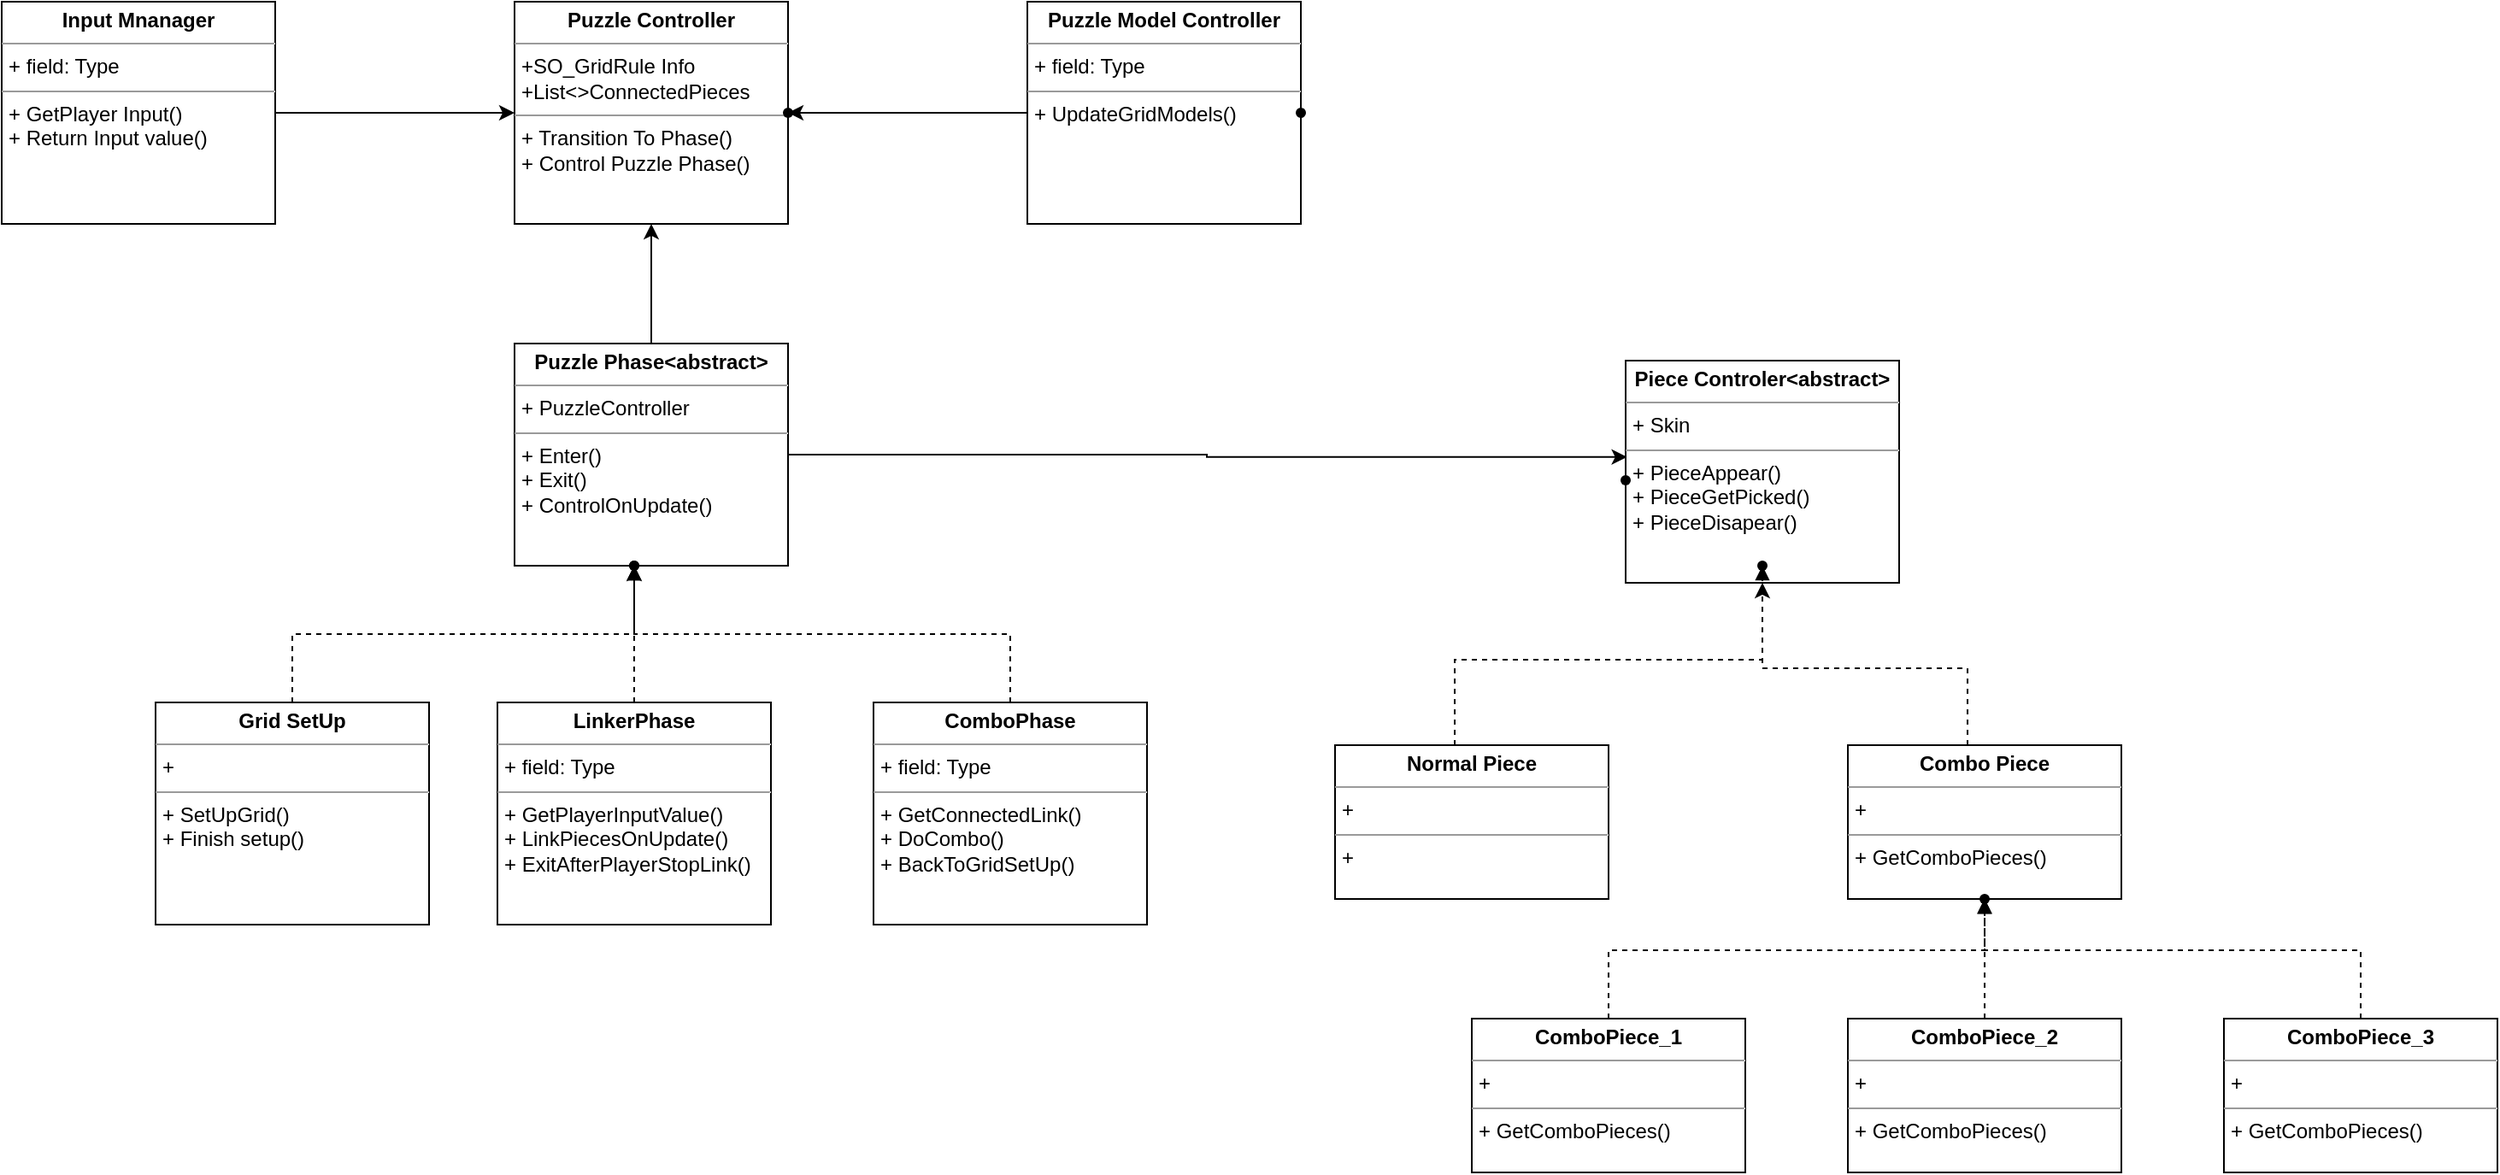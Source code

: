 <mxfile version="21.7.5" type="github">
  <diagram name="Page-1" id="B4IJdUnIMqvXH8T-eNkj">
    <mxGraphModel dx="1706" dy="1000" grid="1" gridSize="10" guides="1" tooltips="1" connect="1" arrows="1" fold="1" page="1" pageScale="1" pageWidth="850" pageHeight="1100" math="0" shadow="0">
      <root>
        <mxCell id="0" />
        <mxCell id="1" parent="0" />
        <mxCell id="3ivmY9kEyX9AKv_4hr1T-1" value="&lt;p style=&quot;margin:0px;margin-top:4px;text-align:center;&quot;&gt;&lt;b&gt;Puzzle Controller&lt;/b&gt;&lt;/p&gt;&lt;hr size=&quot;1&quot;&gt;&lt;p style=&quot;margin:0px;margin-left:4px;&quot;&gt;+SO_GridRule Info&lt;/p&gt;&lt;p style=&quot;margin:0px;margin-left:4px;&quot;&gt;+List&amp;lt;&amp;gt;ConnectedPieces&lt;/p&gt;&lt;hr size=&quot;1&quot;&gt;&lt;p style=&quot;margin:0px;margin-left:4px;&quot;&gt;+ Transition To Phase()&lt;/p&gt;&lt;p style=&quot;margin:0px;margin-left:4px;&quot;&gt;+ Control Puzzle Phase()&lt;/p&gt;&lt;p style=&quot;margin:0px;margin-left:4px;&quot;&gt;&lt;br&gt;&lt;/p&gt;&lt;p style=&quot;margin:0px;margin-left:4px;&quot;&gt;&lt;br&gt;&lt;/p&gt;" style="verticalAlign=top;align=left;overflow=fill;fontSize=12;fontFamily=Helvetica;html=1;whiteSpace=wrap;" parent="1" vertex="1">
          <mxGeometry x="340" y="310" width="160" height="130" as="geometry" />
        </mxCell>
        <mxCell id="3ivmY9kEyX9AKv_4hr1T-25" value="" style="edgeStyle=orthogonalEdgeStyle;rounded=0;orthogonalLoop=1;jettySize=auto;html=1;" parent="1" source="3ivmY9kEyX9AKv_4hr1T-2" target="3ivmY9kEyX9AKv_4hr1T-1" edge="1">
          <mxGeometry relative="1" as="geometry" />
        </mxCell>
        <mxCell id="55n_wJAy1jmkATEVbqRI-8" value="" style="edgeStyle=orthogonalEdgeStyle;rounded=0;orthogonalLoop=1;jettySize=auto;html=1;entryX=0.005;entryY=0.434;entryDx=0;entryDy=0;entryPerimeter=0;" edge="1" parent="1" source="3ivmY9kEyX9AKv_4hr1T-2" target="3ivmY9kEyX9AKv_4hr1T-12">
          <mxGeometry relative="1" as="geometry" />
        </mxCell>
        <mxCell id="3ivmY9kEyX9AKv_4hr1T-2" value="&lt;p style=&quot;margin:0px;margin-top:4px;text-align:center;&quot;&gt;&lt;b&gt;Puzzle Phase&amp;lt;abstract&amp;gt;&lt;/b&gt;&lt;/p&gt;&lt;hr size=&quot;1&quot;&gt;&lt;p style=&quot;margin:0px;margin-left:4px;&quot;&gt;+ PuzzleController&lt;/p&gt;&lt;hr size=&quot;1&quot;&gt;&lt;p style=&quot;margin:0px;margin-left:4px;&quot;&gt;+ Enter()&lt;/p&gt;&lt;p style=&quot;margin:0px;margin-left:4px;&quot;&gt;+ Exit()&lt;/p&gt;&lt;p style=&quot;margin:0px;margin-left:4px;&quot;&gt;+ ControlOnUpdate()&lt;/p&gt;&lt;p style=&quot;margin:0px;margin-left:4px;&quot;&gt;&lt;br&gt;&lt;/p&gt;&lt;p style=&quot;margin:0px;margin-left:4px;&quot;&gt;&lt;br&gt;&lt;/p&gt;" style="verticalAlign=top;align=left;overflow=fill;fontSize=12;fontFamily=Helvetica;html=1;whiteSpace=wrap;" parent="1" vertex="1">
          <mxGeometry x="340" y="510" width="160" height="130" as="geometry" />
        </mxCell>
        <mxCell id="3ivmY9kEyX9AKv_4hr1T-21" value="" style="edgeStyle=orthogonalEdgeStyle;rounded=0;orthogonalLoop=1;jettySize=auto;html=1;dashed=1;" parent="1" source="3ivmY9kEyX9AKv_4hr1T-3" target="3ivmY9kEyX9AKv_4hr1T-20" edge="1">
          <mxGeometry relative="1" as="geometry">
            <Array as="points">
              <mxPoint x="210" y="680" />
              <mxPoint x="410" y="680" />
            </Array>
          </mxGeometry>
        </mxCell>
        <mxCell id="3ivmY9kEyX9AKv_4hr1T-3" value="&lt;p style=&quot;margin:0px;margin-top:4px;text-align:center;&quot;&gt;&lt;b&gt;Grid SetUp&lt;/b&gt;&lt;/p&gt;&lt;hr size=&quot;1&quot;&gt;&lt;p style=&quot;margin:0px;margin-left:4px;&quot;&gt;+&amp;nbsp;&lt;/p&gt;&lt;hr size=&quot;1&quot;&gt;&lt;p style=&quot;margin:0px;margin-left:4px;&quot;&gt;+ SetUpGrid()&lt;/p&gt;&lt;p style=&quot;margin:0px;margin-left:4px;&quot;&gt;+ Finish setup()&lt;/p&gt;&lt;p style=&quot;margin:0px;margin-left:4px;&quot;&gt;&lt;br&gt;&lt;/p&gt;&lt;p style=&quot;margin:0px;margin-left:4px;&quot;&gt;&lt;br&gt;&lt;/p&gt;" style="verticalAlign=top;align=left;overflow=fill;fontSize=12;fontFamily=Helvetica;html=1;whiteSpace=wrap;" parent="1" vertex="1">
          <mxGeometry x="130" y="720" width="160" height="130" as="geometry" />
        </mxCell>
        <mxCell id="3ivmY9kEyX9AKv_4hr1T-36" value="" style="edgeStyle=orthogonalEdgeStyle;rounded=0;orthogonalLoop=1;jettySize=auto;html=1;entryX=0;entryY=0.5;entryDx=0;entryDy=0;" parent="1" source="3ivmY9kEyX9AKv_4hr1T-5" target="3ivmY9kEyX9AKv_4hr1T-1" edge="1">
          <mxGeometry relative="1" as="geometry">
            <mxPoint x="290" y="340" as="targetPoint" />
          </mxGeometry>
        </mxCell>
        <mxCell id="3ivmY9kEyX9AKv_4hr1T-5" value="&lt;p style=&quot;margin:0px;margin-top:4px;text-align:center;&quot;&gt;&lt;b&gt;Input Mnanager&lt;/b&gt;&lt;/p&gt;&lt;hr size=&quot;1&quot;&gt;&lt;p style=&quot;margin:0px;margin-left:4px;&quot;&gt;+ field: Type&lt;/p&gt;&lt;hr size=&quot;1&quot;&gt;&lt;p style=&quot;margin:0px;margin-left:4px;&quot;&gt;+ GetPlayer Input()&lt;/p&gt;&lt;p style=&quot;margin:0px;margin-left:4px;&quot;&gt;+ Return Input value()&lt;/p&gt;&lt;p style=&quot;margin:0px;margin-left:4px;&quot;&gt;&lt;br&gt;&lt;/p&gt;&lt;p style=&quot;margin:0px;margin-left:4px;&quot;&gt;&lt;br&gt;&lt;/p&gt;" style="verticalAlign=top;align=left;overflow=fill;fontSize=12;fontFamily=Helvetica;html=1;whiteSpace=wrap;" parent="1" vertex="1">
          <mxGeometry x="40" y="310" width="160" height="130" as="geometry" />
        </mxCell>
        <mxCell id="3ivmY9kEyX9AKv_4hr1T-22" value="" style="edgeStyle=orthogonalEdgeStyle;rounded=0;orthogonalLoop=1;jettySize=auto;html=1;endArrow=block;endFill=1;dashed=1;" parent="1" source="3ivmY9kEyX9AKv_4hr1T-8" target="3ivmY9kEyX9AKv_4hr1T-20" edge="1">
          <mxGeometry relative="1" as="geometry" />
        </mxCell>
        <mxCell id="3ivmY9kEyX9AKv_4hr1T-8" value="&lt;p style=&quot;margin:0px;margin-top:4px;text-align:center;&quot;&gt;&lt;b&gt;LinkerPhase&lt;/b&gt;&lt;/p&gt;&lt;hr size=&quot;1&quot;&gt;&lt;p style=&quot;margin:0px;margin-left:4px;&quot;&gt;+ field: Type&lt;/p&gt;&lt;hr size=&quot;1&quot;&gt;&lt;p style=&quot;margin:0px;margin-left:4px;&quot;&gt;+ GetPlayerInputValue()&lt;/p&gt;&lt;p style=&quot;margin:0px;margin-left:4px;&quot;&gt;+ LinkPiecesOnUpdate()&lt;/p&gt;&lt;p style=&quot;margin:0px;margin-left:4px;&quot;&gt;+ ExitAfterPlayerStopLink()&lt;/p&gt;&lt;p style=&quot;margin:0px;margin-left:4px;&quot;&gt;&lt;br&gt;&lt;/p&gt;&lt;p style=&quot;margin:0px;margin-left:4px;&quot;&gt;&lt;br&gt;&lt;/p&gt;" style="verticalAlign=top;align=left;overflow=fill;fontSize=12;fontFamily=Helvetica;html=1;whiteSpace=wrap;" parent="1" vertex="1">
          <mxGeometry x="330" y="720" width="160" height="130" as="geometry" />
        </mxCell>
        <mxCell id="3ivmY9kEyX9AKv_4hr1T-24" value="" style="edgeStyle=orthogonalEdgeStyle;rounded=0;orthogonalLoop=1;jettySize=auto;html=1;endArrow=block;endFill=1;dashed=1;" parent="1" source="3ivmY9kEyX9AKv_4hr1T-10" target="3ivmY9kEyX9AKv_4hr1T-23" edge="1">
          <mxGeometry relative="1" as="geometry">
            <Array as="points">
              <mxPoint x="630" y="680" />
              <mxPoint x="410" y="680" />
            </Array>
          </mxGeometry>
        </mxCell>
        <mxCell id="3ivmY9kEyX9AKv_4hr1T-10" value="&lt;p style=&quot;margin:0px;margin-top:4px;text-align:center;&quot;&gt;&lt;b&gt;ComboPhase&lt;/b&gt;&lt;/p&gt;&lt;hr size=&quot;1&quot;&gt;&lt;p style=&quot;margin:0px;margin-left:4px;&quot;&gt;+ field: Type&lt;/p&gt;&lt;hr size=&quot;1&quot;&gt;&lt;p style=&quot;margin:0px;margin-left:4px;&quot;&gt;+ GetConnectedLink()&lt;/p&gt;&lt;p style=&quot;margin:0px;margin-left:4px;&quot;&gt;+ DoCombo()&lt;/p&gt;&lt;p style=&quot;margin:0px;margin-left:4px;&quot;&gt;+ BackToGridSetUp()&lt;/p&gt;&lt;p style=&quot;margin:0px;margin-left:4px;&quot;&gt;&lt;br&gt;&lt;/p&gt;&lt;p style=&quot;margin:0px;margin-left:4px;&quot;&gt;&lt;br&gt;&lt;/p&gt;" style="verticalAlign=top;align=left;overflow=fill;fontSize=12;fontFamily=Helvetica;html=1;whiteSpace=wrap;" parent="1" vertex="1">
          <mxGeometry x="550" y="720" width="160" height="130" as="geometry" />
        </mxCell>
        <mxCell id="3ivmY9kEyX9AKv_4hr1T-12" value="&lt;p style=&quot;margin:0px;margin-top:4px;text-align:center;&quot;&gt;&lt;b&gt;Piece Controler&amp;lt;abstract&amp;gt;&lt;/b&gt;&lt;/p&gt;&lt;hr size=&quot;1&quot;&gt;&lt;p style=&quot;margin:0px;margin-left:4px;&quot;&gt;+ Skin&lt;/p&gt;&lt;hr size=&quot;1&quot;&gt;&lt;p style=&quot;margin:0px;margin-left:4px;&quot;&gt;+ PieceAppear()&lt;/p&gt;&lt;p style=&quot;margin:0px;margin-left:4px;&quot;&gt;+ PieceGetPicked()&lt;/p&gt;&lt;p style=&quot;margin:0px;margin-left:4px;&quot;&gt;+ PieceDisapear()&lt;/p&gt;&lt;p style=&quot;margin:0px;margin-left:4px;&quot;&gt;&lt;br&gt;&lt;/p&gt;&lt;p style=&quot;margin:0px;margin-left:4px;&quot;&gt;&lt;br&gt;&lt;/p&gt;" style="verticalAlign=top;align=left;overflow=fill;fontSize=12;fontFamily=Helvetica;html=1;whiteSpace=wrap;" parent="1" vertex="1">
          <mxGeometry x="990" y="520" width="160" height="130" as="geometry" />
        </mxCell>
        <mxCell id="3ivmY9kEyX9AKv_4hr1T-19" value="" style="edgeStyle=orthogonalEdgeStyle;rounded=0;orthogonalLoop=1;jettySize=auto;html=1;dashed=1;" parent="1" source="3ivmY9kEyX9AKv_4hr1T-13" target="3ivmY9kEyX9AKv_4hr1T-12" edge="1">
          <mxGeometry relative="1" as="geometry">
            <Array as="points">
              <mxPoint x="890" y="695" />
              <mxPoint x="1070" y="695" />
            </Array>
          </mxGeometry>
        </mxCell>
        <mxCell id="3ivmY9kEyX9AKv_4hr1T-13" value="&lt;p style=&quot;margin:0px;margin-top:4px;text-align:center;&quot;&gt;&lt;b&gt;Normal Piece&lt;/b&gt;&lt;/p&gt;&lt;hr size=&quot;1&quot;&gt;&lt;p style=&quot;margin:0px;margin-left:4px;&quot;&gt;+&amp;nbsp;&lt;/p&gt;&lt;hr size=&quot;1&quot;&gt;&lt;p style=&quot;margin:0px;margin-left:4px;&quot;&gt;+&lt;/p&gt;&lt;p style=&quot;margin:0px;margin-left:4px;&quot;&gt;&lt;br&gt;&lt;/p&gt;&lt;p style=&quot;margin:0px;margin-left:4px;&quot;&gt;&lt;br&gt;&lt;/p&gt;" style="verticalAlign=top;align=left;overflow=fill;fontSize=12;fontFamily=Helvetica;html=1;whiteSpace=wrap;" parent="1" vertex="1">
          <mxGeometry x="820" y="745" width="160" height="90" as="geometry" />
        </mxCell>
        <mxCell id="55n_wJAy1jmkATEVbqRI-6" value="" style="edgeStyle=orthogonalEdgeStyle;rounded=0;orthogonalLoop=1;jettySize=auto;html=1;dashed=1;endArrow=block;endFill=1;" edge="1" parent="1" source="3ivmY9kEyX9AKv_4hr1T-14" target="55n_wJAy1jmkATEVbqRI-5">
          <mxGeometry relative="1" as="geometry">
            <Array as="points">
              <mxPoint x="1190" y="700" />
              <mxPoint x="1070" y="700" />
            </Array>
          </mxGeometry>
        </mxCell>
        <mxCell id="3ivmY9kEyX9AKv_4hr1T-14" value="&lt;p style=&quot;margin:0px;margin-top:4px;text-align:center;&quot;&gt;&lt;b&gt;Combo Piece&lt;/b&gt;&lt;/p&gt;&lt;hr size=&quot;1&quot;&gt;&lt;p style=&quot;margin:0px;margin-left:4px;&quot;&gt;+&amp;nbsp;&lt;/p&gt;&lt;hr size=&quot;1&quot;&gt;&lt;p style=&quot;margin:0px;margin-left:4px;&quot;&gt;+ GetComboPieces()&lt;/p&gt;&lt;p style=&quot;margin:0px;margin-left:4px;&quot;&gt;&lt;br&gt;&lt;/p&gt;&lt;p style=&quot;margin:0px;margin-left:4px;&quot;&gt;&lt;br&gt;&lt;/p&gt;" style="verticalAlign=top;align=left;overflow=fill;fontSize=12;fontFamily=Helvetica;html=1;whiteSpace=wrap;" parent="1" vertex="1">
          <mxGeometry x="1120" y="745" width="160" height="90" as="geometry" />
        </mxCell>
        <mxCell id="3ivmY9kEyX9AKv_4hr1T-20" value="" style="shape=waypoint;sketch=0;size=6;pointerEvents=1;points=[];fillColor=default;resizable=0;rotatable=0;perimeter=centerPerimeter;snapToPoint=1;align=left;verticalAlign=top;" parent="1" vertex="1">
          <mxGeometry x="400" y="630" width="20" height="20" as="geometry" />
        </mxCell>
        <mxCell id="3ivmY9kEyX9AKv_4hr1T-23" value="" style="shape=waypoint;sketch=0;size=6;pointerEvents=1;points=[];fillColor=default;resizable=0;rotatable=0;perimeter=centerPerimeter;snapToPoint=1;align=left;verticalAlign=top;" parent="1" vertex="1">
          <mxGeometry x="400" y="630" width="20" height="20" as="geometry" />
        </mxCell>
        <mxCell id="3ivmY9kEyX9AKv_4hr1T-29" value="" style="edgeStyle=orthogonalEdgeStyle;rounded=0;orthogonalLoop=1;jettySize=auto;html=1;entryX=0.5;entryY=1;entryDx=0;entryDy=0;endArrow=block;endFill=1;dashed=1;" parent="1" source="3ivmY9kEyX9AKv_4hr1T-26" target="3ivmY9kEyX9AKv_4hr1T-14" edge="1">
          <mxGeometry relative="1" as="geometry">
            <Array as="points">
              <mxPoint x="980" y="865" />
              <mxPoint x="1200" y="865" />
            </Array>
          </mxGeometry>
        </mxCell>
        <mxCell id="3ivmY9kEyX9AKv_4hr1T-26" value="&lt;p style=&quot;margin:0px;margin-top:4px;text-align:center;&quot;&gt;&lt;b&gt;ComboPiece_1&lt;/b&gt;&lt;/p&gt;&lt;hr size=&quot;1&quot;&gt;&lt;p style=&quot;margin:0px;margin-left:4px;&quot;&gt;+&amp;nbsp;&lt;/p&gt;&lt;hr size=&quot;1&quot;&gt;&lt;p style=&quot;margin:0px;margin-left:4px;&quot;&gt;+ GetComboPieces()&lt;/p&gt;&lt;p style=&quot;margin:0px;margin-left:4px;&quot;&gt;&lt;br&gt;&lt;/p&gt;&lt;p style=&quot;margin:0px;margin-left:4px;&quot;&gt;&lt;br&gt;&lt;/p&gt;" style="verticalAlign=top;align=left;overflow=fill;fontSize=12;fontFamily=Helvetica;html=1;whiteSpace=wrap;" parent="1" vertex="1">
          <mxGeometry x="900" y="905" width="160" height="90" as="geometry" />
        </mxCell>
        <mxCell id="3ivmY9kEyX9AKv_4hr1T-30" value="" style="edgeStyle=orthogonalEdgeStyle;rounded=0;orthogonalLoop=1;jettySize=auto;html=1;endArrow=block;endFill=1;dashed=1;" parent="1" source="3ivmY9kEyX9AKv_4hr1T-27" target="3ivmY9kEyX9AKv_4hr1T-14" edge="1">
          <mxGeometry relative="1" as="geometry" />
        </mxCell>
        <mxCell id="3ivmY9kEyX9AKv_4hr1T-27" value="&lt;p style=&quot;margin:0px;margin-top:4px;text-align:center;&quot;&gt;&lt;b&gt;ComboPiece_2&lt;/b&gt;&lt;/p&gt;&lt;hr size=&quot;1&quot;&gt;&lt;p style=&quot;margin:0px;margin-left:4px;&quot;&gt;+&amp;nbsp;&lt;/p&gt;&lt;hr size=&quot;1&quot;&gt;&lt;p style=&quot;margin:0px;margin-left:4px;&quot;&gt;+ GetComboPieces()&lt;/p&gt;&lt;p style=&quot;margin:0px;margin-left:4px;&quot;&gt;&lt;br&gt;&lt;/p&gt;&lt;p style=&quot;margin:0px;margin-left:4px;&quot;&gt;&lt;br&gt;&lt;/p&gt;" style="verticalAlign=top;align=left;overflow=fill;fontSize=12;fontFamily=Helvetica;html=1;whiteSpace=wrap;" parent="1" vertex="1">
          <mxGeometry x="1120" y="905" width="160" height="90" as="geometry" />
        </mxCell>
        <mxCell id="3ivmY9kEyX9AKv_4hr1T-32" value="" style="edgeStyle=orthogonalEdgeStyle;rounded=0;orthogonalLoop=1;jettySize=auto;html=1;endArrow=block;endFill=1;dashed=1;" parent="1" source="3ivmY9kEyX9AKv_4hr1T-28" target="3ivmY9kEyX9AKv_4hr1T-31" edge="1">
          <mxGeometry relative="1" as="geometry">
            <Array as="points">
              <mxPoint x="1420" y="865" />
              <mxPoint x="1200" y="865" />
            </Array>
          </mxGeometry>
        </mxCell>
        <mxCell id="3ivmY9kEyX9AKv_4hr1T-28" value="&lt;p style=&quot;margin:0px;margin-top:4px;text-align:center;&quot;&gt;&lt;b&gt;ComboPiece_3&lt;/b&gt;&lt;/p&gt;&lt;hr size=&quot;1&quot;&gt;&lt;p style=&quot;margin:0px;margin-left:4px;&quot;&gt;+&amp;nbsp;&lt;/p&gt;&lt;hr size=&quot;1&quot;&gt;&lt;p style=&quot;margin:0px;margin-left:4px;&quot;&gt;+ GetComboPieces()&lt;/p&gt;&lt;p style=&quot;margin:0px;margin-left:4px;&quot;&gt;&lt;br&gt;&lt;/p&gt;&lt;p style=&quot;margin:0px;margin-left:4px;&quot;&gt;&lt;br&gt;&lt;/p&gt;" style="verticalAlign=top;align=left;overflow=fill;fontSize=12;fontFamily=Helvetica;html=1;whiteSpace=wrap;" parent="1" vertex="1">
          <mxGeometry x="1340" y="905" width="160" height="90" as="geometry" />
        </mxCell>
        <mxCell id="3ivmY9kEyX9AKv_4hr1T-31" value="" style="shape=waypoint;sketch=0;size=6;pointerEvents=1;points=[];fillColor=default;resizable=0;rotatable=0;perimeter=centerPerimeter;snapToPoint=1;align=left;verticalAlign=top;" parent="1" vertex="1">
          <mxGeometry x="1190" y="825" width="20" height="20" as="geometry" />
        </mxCell>
        <mxCell id="3ivmY9kEyX9AKv_4hr1T-34" value="" style="edgeStyle=orthogonalEdgeStyle;rounded=0;orthogonalLoop=1;jettySize=auto;html=1;" parent="1" source="3ivmY9kEyX9AKv_4hr1T-33" target="3ivmY9kEyX9AKv_4hr1T-1" edge="1">
          <mxGeometry relative="1" as="geometry" />
        </mxCell>
        <mxCell id="3ivmY9kEyX9AKv_4hr1T-33" value="&lt;p style=&quot;margin:0px;margin-top:4px;text-align:center;&quot;&gt;&lt;b&gt;Puzzle Model Controller&lt;/b&gt;&lt;/p&gt;&lt;hr size=&quot;1&quot;&gt;&lt;p style=&quot;margin:0px;margin-left:4px;&quot;&gt;+ field: Type&lt;/p&gt;&lt;hr size=&quot;1&quot;&gt;&lt;p style=&quot;margin:0px;margin-left:4px;&quot;&gt;+ UpdateGridModels()&lt;/p&gt;&lt;p style=&quot;margin:0px;margin-left:4px;&quot;&gt;&lt;br&gt;&lt;/p&gt;&lt;p style=&quot;margin:0px;margin-left:4px;&quot;&gt;&lt;br&gt;&lt;/p&gt;" style="verticalAlign=top;align=left;overflow=fill;fontSize=12;fontFamily=Helvetica;html=1;whiteSpace=wrap;" parent="1" vertex="1">
          <mxGeometry x="640" y="310" width="160" height="130" as="geometry" />
        </mxCell>
        <mxCell id="3ivmY9kEyX9AKv_4hr1T-35" value="" style="shape=waypoint;sketch=0;size=6;pointerEvents=1;points=[];fillColor=default;resizable=0;rotatable=0;perimeter=centerPerimeter;snapToPoint=1;align=left;verticalAlign=top;" parent="1" vertex="1">
          <mxGeometry x="490" y="365" width="20" height="20" as="geometry" />
        </mxCell>
        <mxCell id="55n_wJAy1jmkATEVbqRI-2" value="" style="shape=waypoint;sketch=0;size=6;pointerEvents=1;points=[];fillColor=default;resizable=0;rotatable=0;perimeter=centerPerimeter;snapToPoint=1;align=left;verticalAlign=top;" vertex="1" parent="1">
          <mxGeometry x="790" y="365" width="20" height="20" as="geometry" />
        </mxCell>
        <mxCell id="55n_wJAy1jmkATEVbqRI-5" value="" style="shape=waypoint;sketch=0;size=6;pointerEvents=1;points=[];fillColor=default;resizable=0;rotatable=0;perimeter=centerPerimeter;snapToPoint=1;align=left;verticalAlign=top;" vertex="1" parent="1">
          <mxGeometry x="1060" y="630" width="20" height="20" as="geometry" />
        </mxCell>
        <mxCell id="55n_wJAy1jmkATEVbqRI-7" value="" style="shape=waypoint;sketch=0;size=6;pointerEvents=1;points=[];fillColor=default;resizable=0;rotatable=0;perimeter=centerPerimeter;snapToPoint=1;align=left;verticalAlign=top;" vertex="1" parent="1">
          <mxGeometry x="980" y="580" width="20" height="20" as="geometry" />
        </mxCell>
      </root>
    </mxGraphModel>
  </diagram>
</mxfile>
